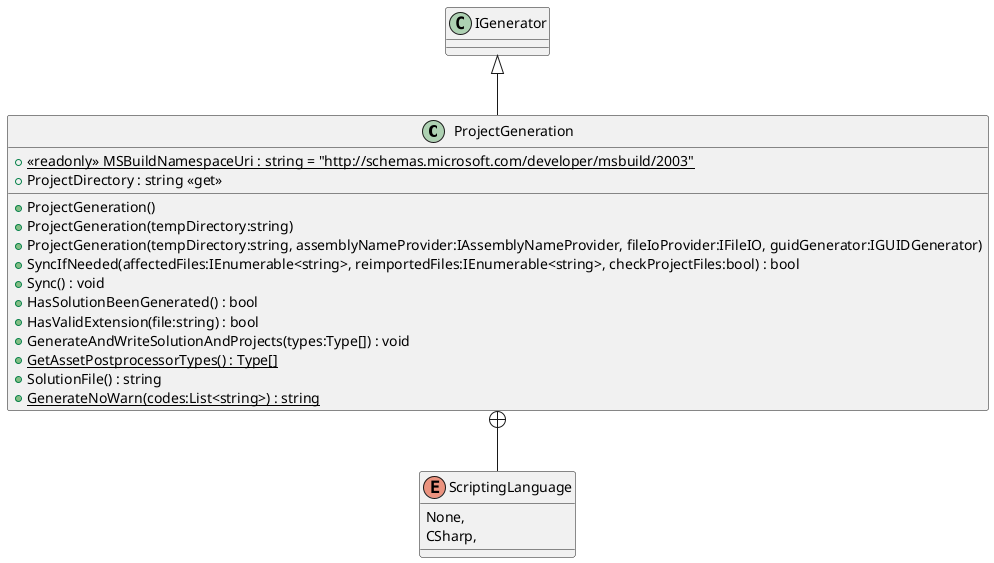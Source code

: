 @startuml
class ProjectGeneration {
    + {static} <<readonly>> MSBuildNamespaceUri : string = "http://schemas.microsoft.com/developer/msbuild/2003"
    + ProjectDirectory : string <<get>>
    + ProjectGeneration()
    + ProjectGeneration(tempDirectory:string)
    + ProjectGeneration(tempDirectory:string, assemblyNameProvider:IAssemblyNameProvider, fileIoProvider:IFileIO, guidGenerator:IGUIDGenerator)
    + SyncIfNeeded(affectedFiles:IEnumerable<string>, reimportedFiles:IEnumerable<string>, checkProjectFiles:bool) : bool
    + Sync() : void
    + HasSolutionBeenGenerated() : bool
    + HasValidExtension(file:string) : bool
    + GenerateAndWriteSolutionAndProjects(types:Type[]) : void
    + {static} GetAssetPostprocessorTypes() : Type[]
    + SolutionFile() : string
    + {static} GenerateNoWarn(codes:List<string>) : string
}
enum ScriptingLanguage {
    None,
    CSharp,
}
IGenerator <|-- ProjectGeneration
ProjectGeneration +-- ScriptingLanguage
@enduml
